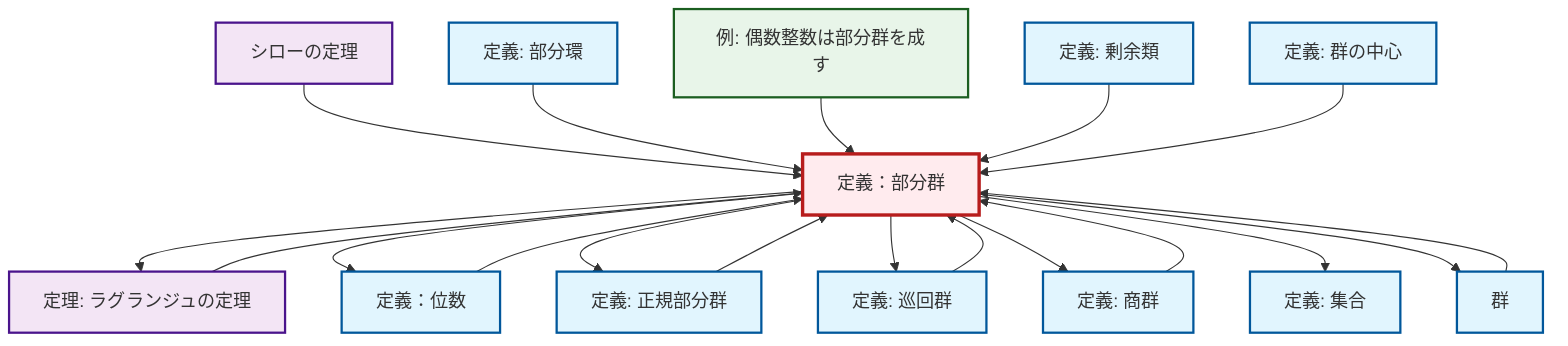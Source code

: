 graph TD
    classDef definition fill:#e1f5fe,stroke:#01579b,stroke-width:2px
    classDef theorem fill:#f3e5f5,stroke:#4a148c,stroke-width:2px
    classDef axiom fill:#fff3e0,stroke:#e65100,stroke-width:2px
    classDef example fill:#e8f5e9,stroke:#1b5e20,stroke-width:2px
    classDef current fill:#ffebee,stroke:#b71c1c,stroke-width:3px
    def-center-of-group["定義: 群の中心"]:::definition
    def-coset["定義: 剰余類"]:::definition
    def-normal-subgroup["定義: 正規部分群"]:::definition
    thm-sylow["シローの定理"]:::theorem
    def-subring["定義: 部分環"]:::definition
    def-group["群"]:::definition
    def-set["定義: 集合"]:::definition
    thm-lagrange["定理: ラグランジュの定理"]:::theorem
    ex-even-integers-subgroup["例: 偶数整数は部分群を成す"]:::example
    def-cyclic-group["定義: 巡回群"]:::definition
    def-order["定義：位数"]:::definition
    def-quotient-group["定義: 商群"]:::definition
    def-subgroup["定義：部分群"]:::definition
    def-subgroup --> thm-lagrange
    thm-lagrange --> def-subgroup
    def-order --> def-subgroup
    def-cyclic-group --> def-subgroup
    def-normal-subgroup --> def-subgroup
    def-group --> def-subgroup
    def-subgroup --> def-order
    thm-sylow --> def-subgroup
    def-subgroup --> def-normal-subgroup
    def-subgroup --> def-cyclic-group
    def-subgroup --> def-quotient-group
    def-quotient-group --> def-subgroup
    def-subring --> def-subgroup
    def-subgroup --> def-set
    ex-even-integers-subgroup --> def-subgroup
    def-coset --> def-subgroup
    def-center-of-group --> def-subgroup
    def-subgroup --> def-group
    class def-subgroup current